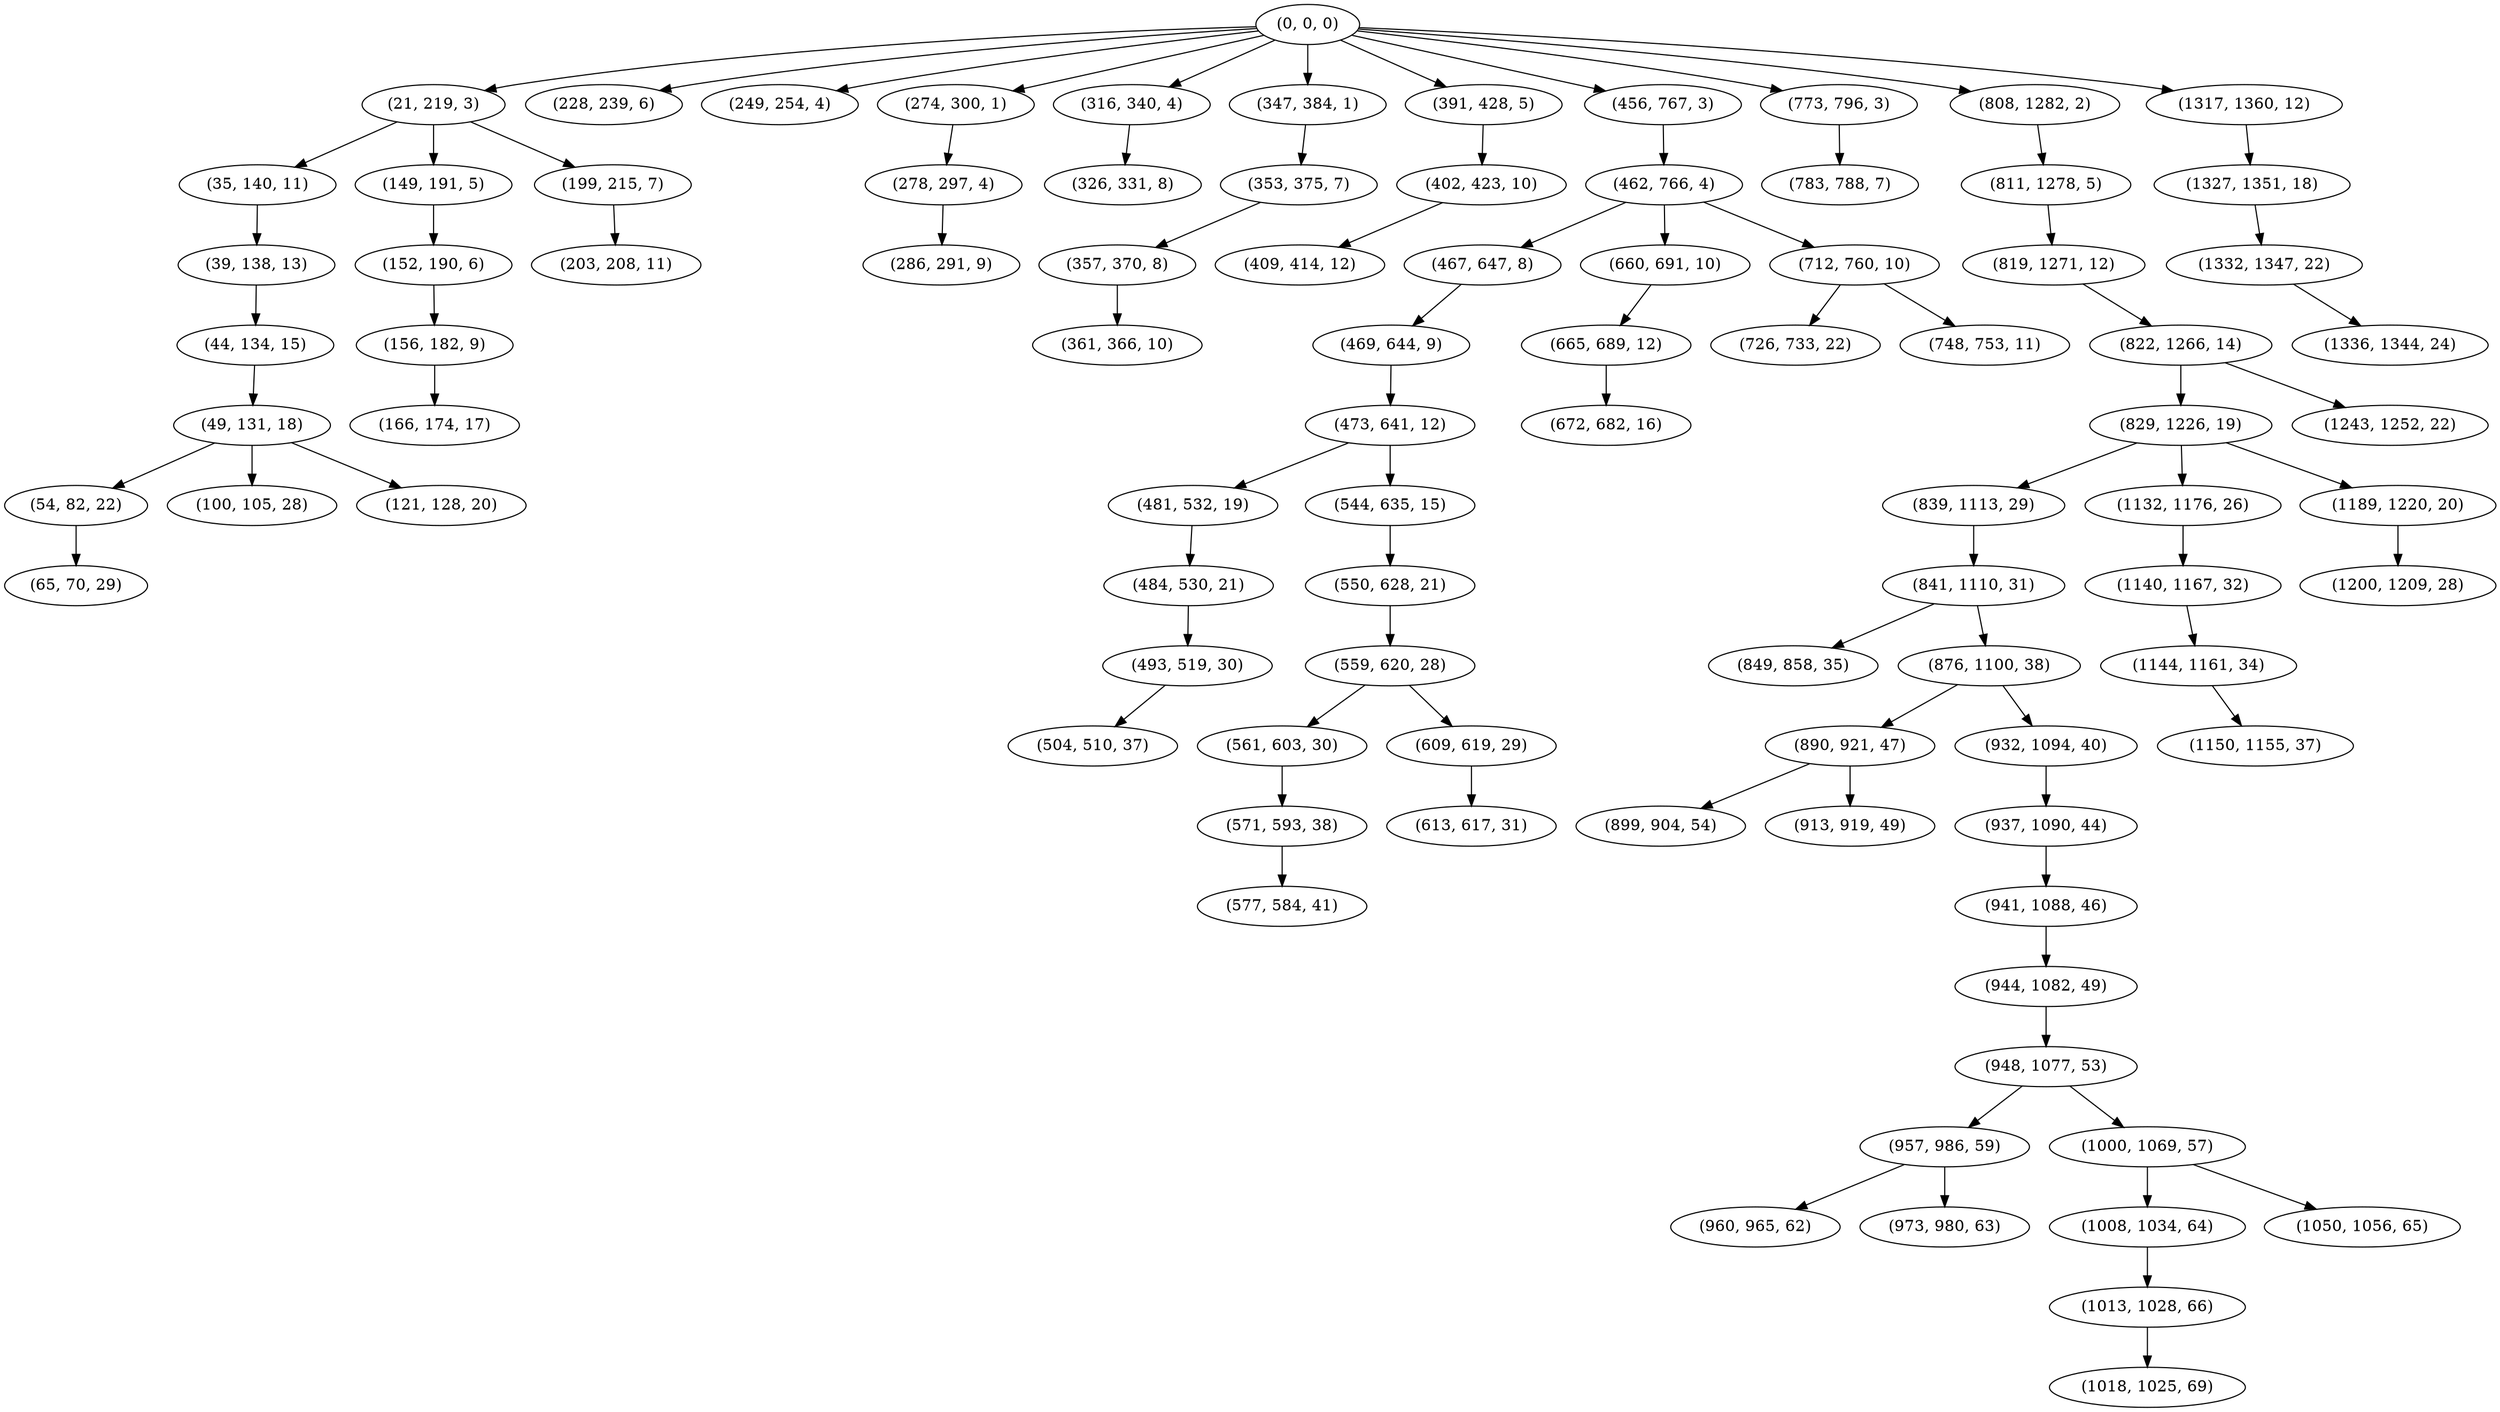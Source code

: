 digraph tree {
    "(0, 0, 0)";
    "(21, 219, 3)";
    "(35, 140, 11)";
    "(39, 138, 13)";
    "(44, 134, 15)";
    "(49, 131, 18)";
    "(54, 82, 22)";
    "(65, 70, 29)";
    "(100, 105, 28)";
    "(121, 128, 20)";
    "(149, 191, 5)";
    "(152, 190, 6)";
    "(156, 182, 9)";
    "(166, 174, 17)";
    "(199, 215, 7)";
    "(203, 208, 11)";
    "(228, 239, 6)";
    "(249, 254, 4)";
    "(274, 300, 1)";
    "(278, 297, 4)";
    "(286, 291, 9)";
    "(316, 340, 4)";
    "(326, 331, 8)";
    "(347, 384, 1)";
    "(353, 375, 7)";
    "(357, 370, 8)";
    "(361, 366, 10)";
    "(391, 428, 5)";
    "(402, 423, 10)";
    "(409, 414, 12)";
    "(456, 767, 3)";
    "(462, 766, 4)";
    "(467, 647, 8)";
    "(469, 644, 9)";
    "(473, 641, 12)";
    "(481, 532, 19)";
    "(484, 530, 21)";
    "(493, 519, 30)";
    "(504, 510, 37)";
    "(544, 635, 15)";
    "(550, 628, 21)";
    "(559, 620, 28)";
    "(561, 603, 30)";
    "(571, 593, 38)";
    "(577, 584, 41)";
    "(609, 619, 29)";
    "(613, 617, 31)";
    "(660, 691, 10)";
    "(665, 689, 12)";
    "(672, 682, 16)";
    "(712, 760, 10)";
    "(726, 733, 22)";
    "(748, 753, 11)";
    "(773, 796, 3)";
    "(783, 788, 7)";
    "(808, 1282, 2)";
    "(811, 1278, 5)";
    "(819, 1271, 12)";
    "(822, 1266, 14)";
    "(829, 1226, 19)";
    "(839, 1113, 29)";
    "(841, 1110, 31)";
    "(849, 858, 35)";
    "(876, 1100, 38)";
    "(890, 921, 47)";
    "(899, 904, 54)";
    "(913, 919, 49)";
    "(932, 1094, 40)";
    "(937, 1090, 44)";
    "(941, 1088, 46)";
    "(944, 1082, 49)";
    "(948, 1077, 53)";
    "(957, 986, 59)";
    "(960, 965, 62)";
    "(973, 980, 63)";
    "(1000, 1069, 57)";
    "(1008, 1034, 64)";
    "(1013, 1028, 66)";
    "(1018, 1025, 69)";
    "(1050, 1056, 65)";
    "(1132, 1176, 26)";
    "(1140, 1167, 32)";
    "(1144, 1161, 34)";
    "(1150, 1155, 37)";
    "(1189, 1220, 20)";
    "(1200, 1209, 28)";
    "(1243, 1252, 22)";
    "(1317, 1360, 12)";
    "(1327, 1351, 18)";
    "(1332, 1347, 22)";
    "(1336, 1344, 24)";
    "(0, 0, 0)" -> "(21, 219, 3)";
    "(0, 0, 0)" -> "(228, 239, 6)";
    "(0, 0, 0)" -> "(249, 254, 4)";
    "(0, 0, 0)" -> "(274, 300, 1)";
    "(0, 0, 0)" -> "(316, 340, 4)";
    "(0, 0, 0)" -> "(347, 384, 1)";
    "(0, 0, 0)" -> "(391, 428, 5)";
    "(0, 0, 0)" -> "(456, 767, 3)";
    "(0, 0, 0)" -> "(773, 796, 3)";
    "(0, 0, 0)" -> "(808, 1282, 2)";
    "(0, 0, 0)" -> "(1317, 1360, 12)";
    "(21, 219, 3)" -> "(35, 140, 11)";
    "(21, 219, 3)" -> "(149, 191, 5)";
    "(21, 219, 3)" -> "(199, 215, 7)";
    "(35, 140, 11)" -> "(39, 138, 13)";
    "(39, 138, 13)" -> "(44, 134, 15)";
    "(44, 134, 15)" -> "(49, 131, 18)";
    "(49, 131, 18)" -> "(54, 82, 22)";
    "(49, 131, 18)" -> "(100, 105, 28)";
    "(49, 131, 18)" -> "(121, 128, 20)";
    "(54, 82, 22)" -> "(65, 70, 29)";
    "(149, 191, 5)" -> "(152, 190, 6)";
    "(152, 190, 6)" -> "(156, 182, 9)";
    "(156, 182, 9)" -> "(166, 174, 17)";
    "(199, 215, 7)" -> "(203, 208, 11)";
    "(274, 300, 1)" -> "(278, 297, 4)";
    "(278, 297, 4)" -> "(286, 291, 9)";
    "(316, 340, 4)" -> "(326, 331, 8)";
    "(347, 384, 1)" -> "(353, 375, 7)";
    "(353, 375, 7)" -> "(357, 370, 8)";
    "(357, 370, 8)" -> "(361, 366, 10)";
    "(391, 428, 5)" -> "(402, 423, 10)";
    "(402, 423, 10)" -> "(409, 414, 12)";
    "(456, 767, 3)" -> "(462, 766, 4)";
    "(462, 766, 4)" -> "(467, 647, 8)";
    "(462, 766, 4)" -> "(660, 691, 10)";
    "(462, 766, 4)" -> "(712, 760, 10)";
    "(467, 647, 8)" -> "(469, 644, 9)";
    "(469, 644, 9)" -> "(473, 641, 12)";
    "(473, 641, 12)" -> "(481, 532, 19)";
    "(473, 641, 12)" -> "(544, 635, 15)";
    "(481, 532, 19)" -> "(484, 530, 21)";
    "(484, 530, 21)" -> "(493, 519, 30)";
    "(493, 519, 30)" -> "(504, 510, 37)";
    "(544, 635, 15)" -> "(550, 628, 21)";
    "(550, 628, 21)" -> "(559, 620, 28)";
    "(559, 620, 28)" -> "(561, 603, 30)";
    "(559, 620, 28)" -> "(609, 619, 29)";
    "(561, 603, 30)" -> "(571, 593, 38)";
    "(571, 593, 38)" -> "(577, 584, 41)";
    "(609, 619, 29)" -> "(613, 617, 31)";
    "(660, 691, 10)" -> "(665, 689, 12)";
    "(665, 689, 12)" -> "(672, 682, 16)";
    "(712, 760, 10)" -> "(726, 733, 22)";
    "(712, 760, 10)" -> "(748, 753, 11)";
    "(773, 796, 3)" -> "(783, 788, 7)";
    "(808, 1282, 2)" -> "(811, 1278, 5)";
    "(811, 1278, 5)" -> "(819, 1271, 12)";
    "(819, 1271, 12)" -> "(822, 1266, 14)";
    "(822, 1266, 14)" -> "(829, 1226, 19)";
    "(822, 1266, 14)" -> "(1243, 1252, 22)";
    "(829, 1226, 19)" -> "(839, 1113, 29)";
    "(829, 1226, 19)" -> "(1132, 1176, 26)";
    "(829, 1226, 19)" -> "(1189, 1220, 20)";
    "(839, 1113, 29)" -> "(841, 1110, 31)";
    "(841, 1110, 31)" -> "(849, 858, 35)";
    "(841, 1110, 31)" -> "(876, 1100, 38)";
    "(876, 1100, 38)" -> "(890, 921, 47)";
    "(876, 1100, 38)" -> "(932, 1094, 40)";
    "(890, 921, 47)" -> "(899, 904, 54)";
    "(890, 921, 47)" -> "(913, 919, 49)";
    "(932, 1094, 40)" -> "(937, 1090, 44)";
    "(937, 1090, 44)" -> "(941, 1088, 46)";
    "(941, 1088, 46)" -> "(944, 1082, 49)";
    "(944, 1082, 49)" -> "(948, 1077, 53)";
    "(948, 1077, 53)" -> "(957, 986, 59)";
    "(948, 1077, 53)" -> "(1000, 1069, 57)";
    "(957, 986, 59)" -> "(960, 965, 62)";
    "(957, 986, 59)" -> "(973, 980, 63)";
    "(1000, 1069, 57)" -> "(1008, 1034, 64)";
    "(1000, 1069, 57)" -> "(1050, 1056, 65)";
    "(1008, 1034, 64)" -> "(1013, 1028, 66)";
    "(1013, 1028, 66)" -> "(1018, 1025, 69)";
    "(1132, 1176, 26)" -> "(1140, 1167, 32)";
    "(1140, 1167, 32)" -> "(1144, 1161, 34)";
    "(1144, 1161, 34)" -> "(1150, 1155, 37)";
    "(1189, 1220, 20)" -> "(1200, 1209, 28)";
    "(1317, 1360, 12)" -> "(1327, 1351, 18)";
    "(1327, 1351, 18)" -> "(1332, 1347, 22)";
    "(1332, 1347, 22)" -> "(1336, 1344, 24)";
}

